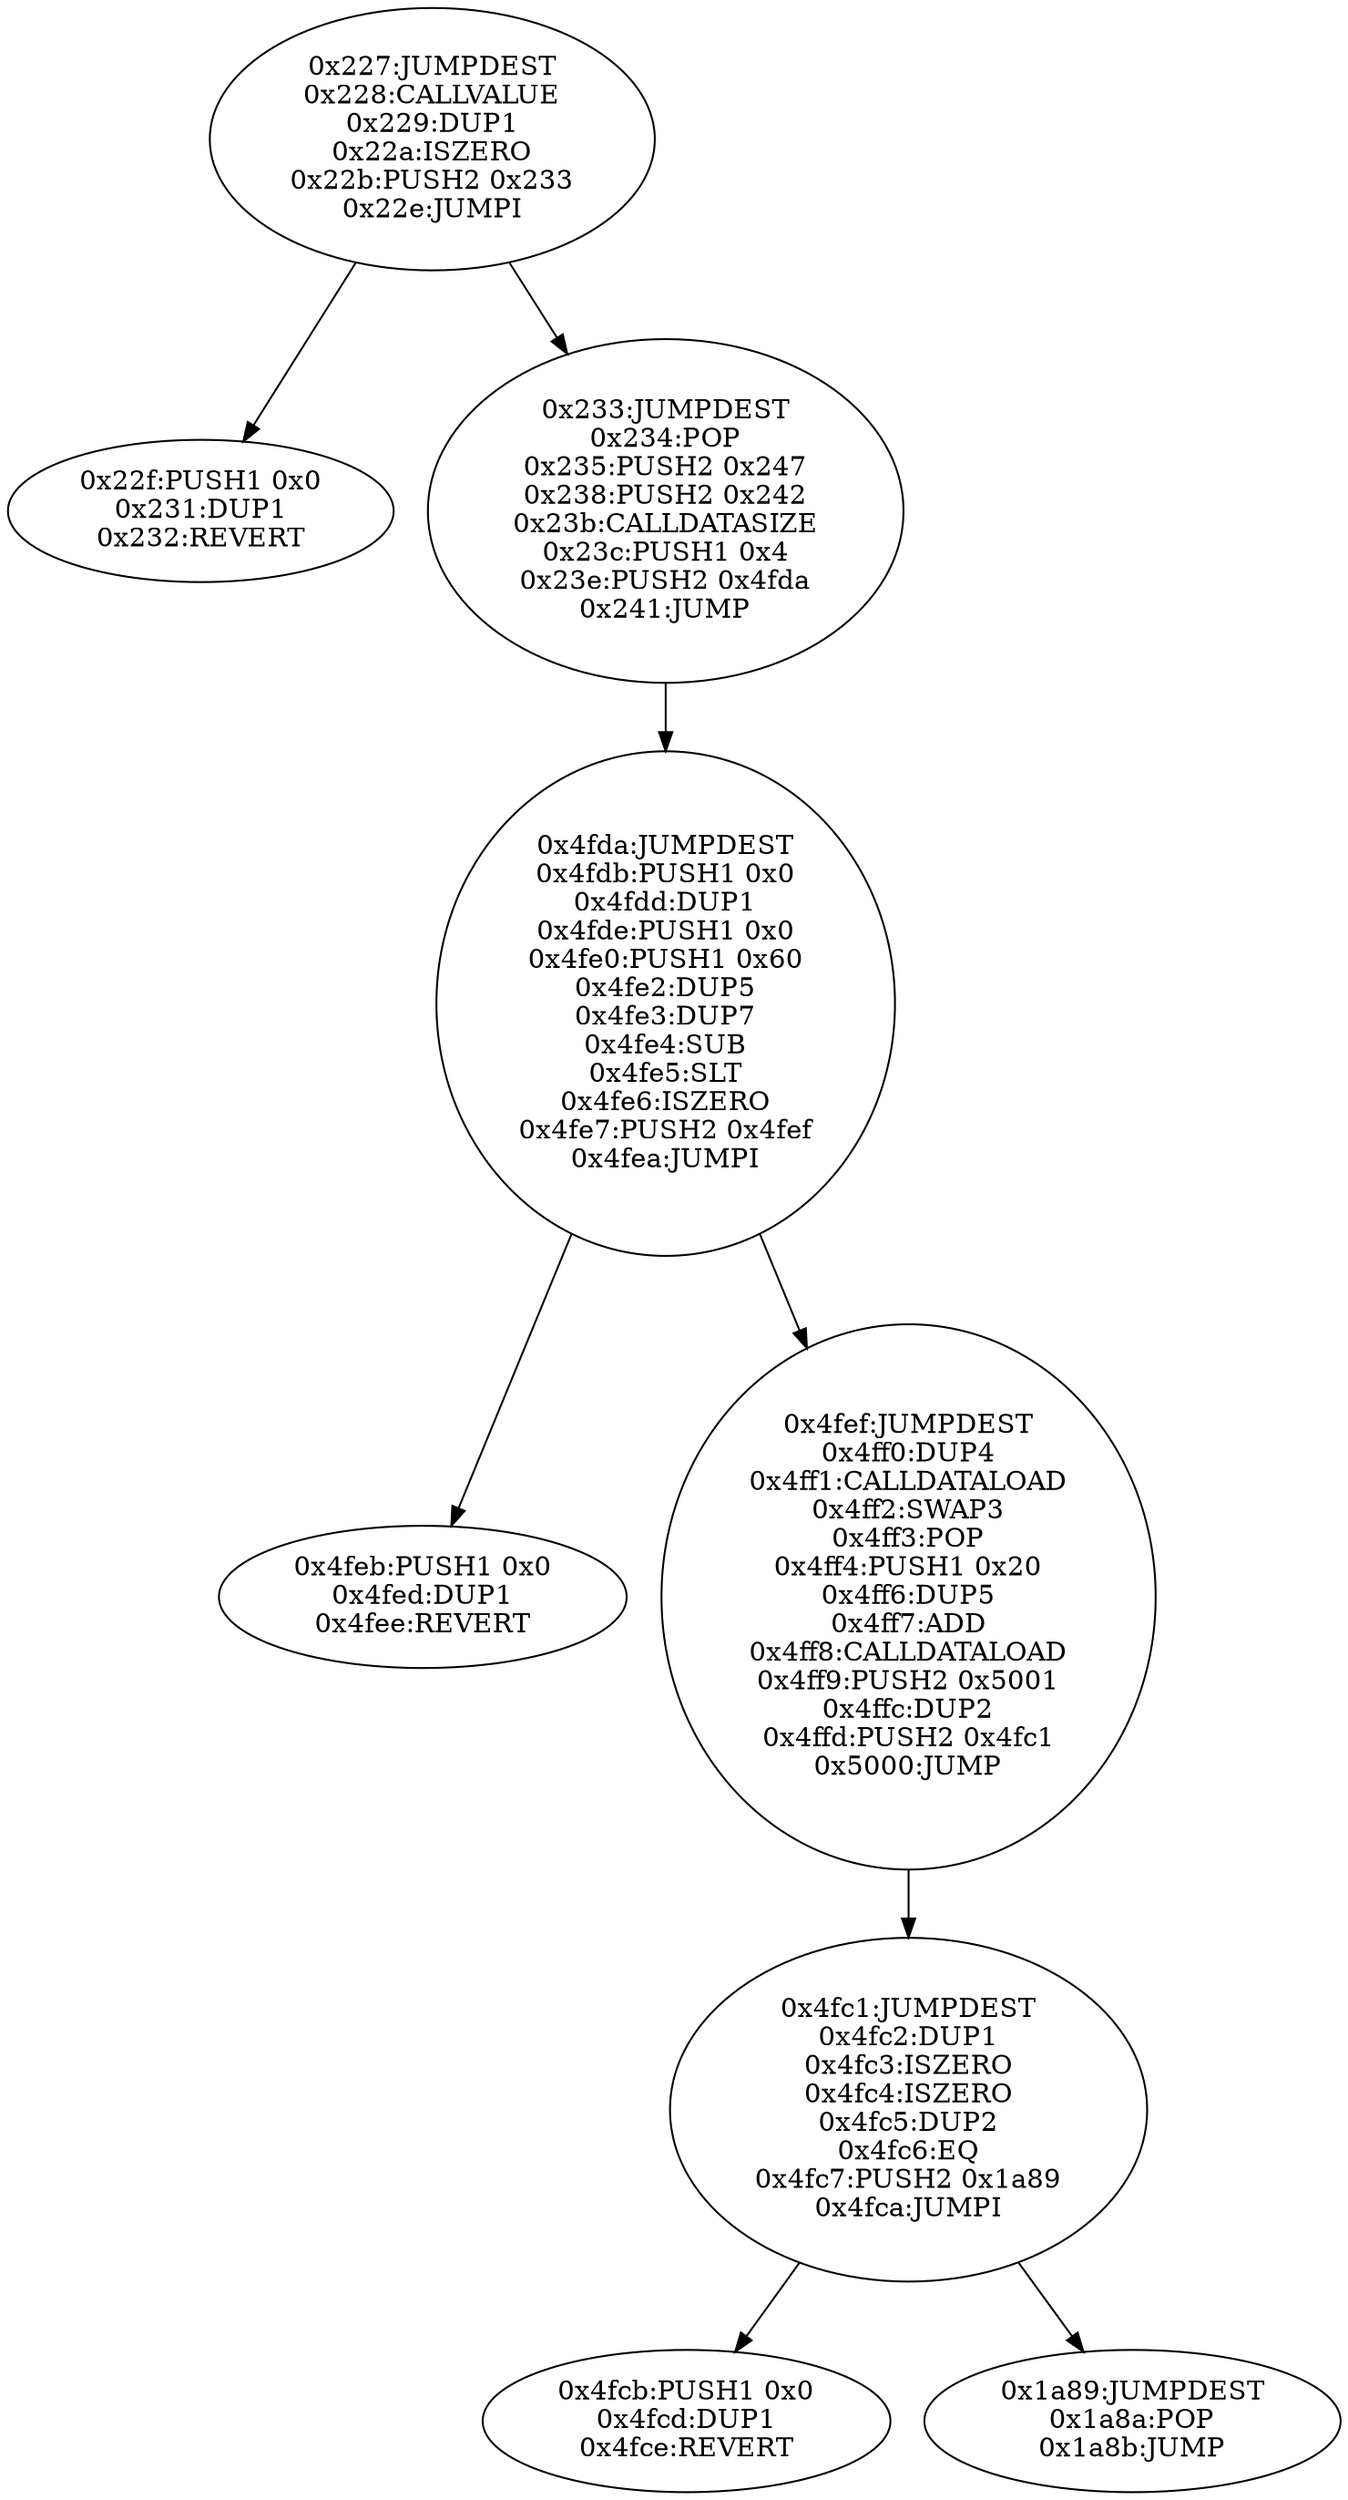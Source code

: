 digraph{
551[label="0x227:JUMPDEST
0x228:CALLVALUE
0x229:DUP1
0x22a:ISZERO
0x22b:PUSH2 0x233
0x22e:JUMPI"]
551 -> 559
551 -> 563
559[label="0x22f:PUSH1 0x0
0x231:DUP1
0x232:REVERT"]
563[label="0x233:JUMPDEST
0x234:POP
0x235:PUSH2 0x247
0x238:PUSH2 0x242
0x23b:CALLDATASIZE
0x23c:PUSH1 0x4
0x23e:PUSH2 0x4fda
0x241:JUMP"]
563 -> 20442
20442[label="0x4fda:JUMPDEST
0x4fdb:PUSH1 0x0
0x4fdd:DUP1
0x4fde:PUSH1 0x0
0x4fe0:PUSH1 0x60
0x4fe2:DUP5
0x4fe3:DUP7
0x4fe4:SUB
0x4fe5:SLT
0x4fe6:ISZERO
0x4fe7:PUSH2 0x4fef
0x4fea:JUMPI"]
20442 -> 20459
20442 -> 20463
20459[label="0x4feb:PUSH1 0x0
0x4fed:DUP1
0x4fee:REVERT"]
20463[label="0x4fef:JUMPDEST
0x4ff0:DUP4
0x4ff1:CALLDATALOAD
0x4ff2:SWAP3
0x4ff3:POP
0x4ff4:PUSH1 0x20
0x4ff6:DUP5
0x4ff7:ADD
0x4ff8:CALLDATALOAD
0x4ff9:PUSH2 0x5001
0x4ffc:DUP2
0x4ffd:PUSH2 0x4fc1
0x5000:JUMP"]
20463 -> 20417
20417[label="0x4fc1:JUMPDEST
0x4fc2:DUP1
0x4fc3:ISZERO
0x4fc4:ISZERO
0x4fc5:DUP2
0x4fc6:EQ
0x4fc7:PUSH2 0x1a89
0x4fca:JUMPI"]
20417 -> 20427
20417 -> 6793
20427[label="0x4fcb:PUSH1 0x0
0x4fcd:DUP1
0x4fce:REVERT"]
6793[label="0x1a89:JUMPDEST
0x1a8a:POP
0x1a8b:JUMP"]

}